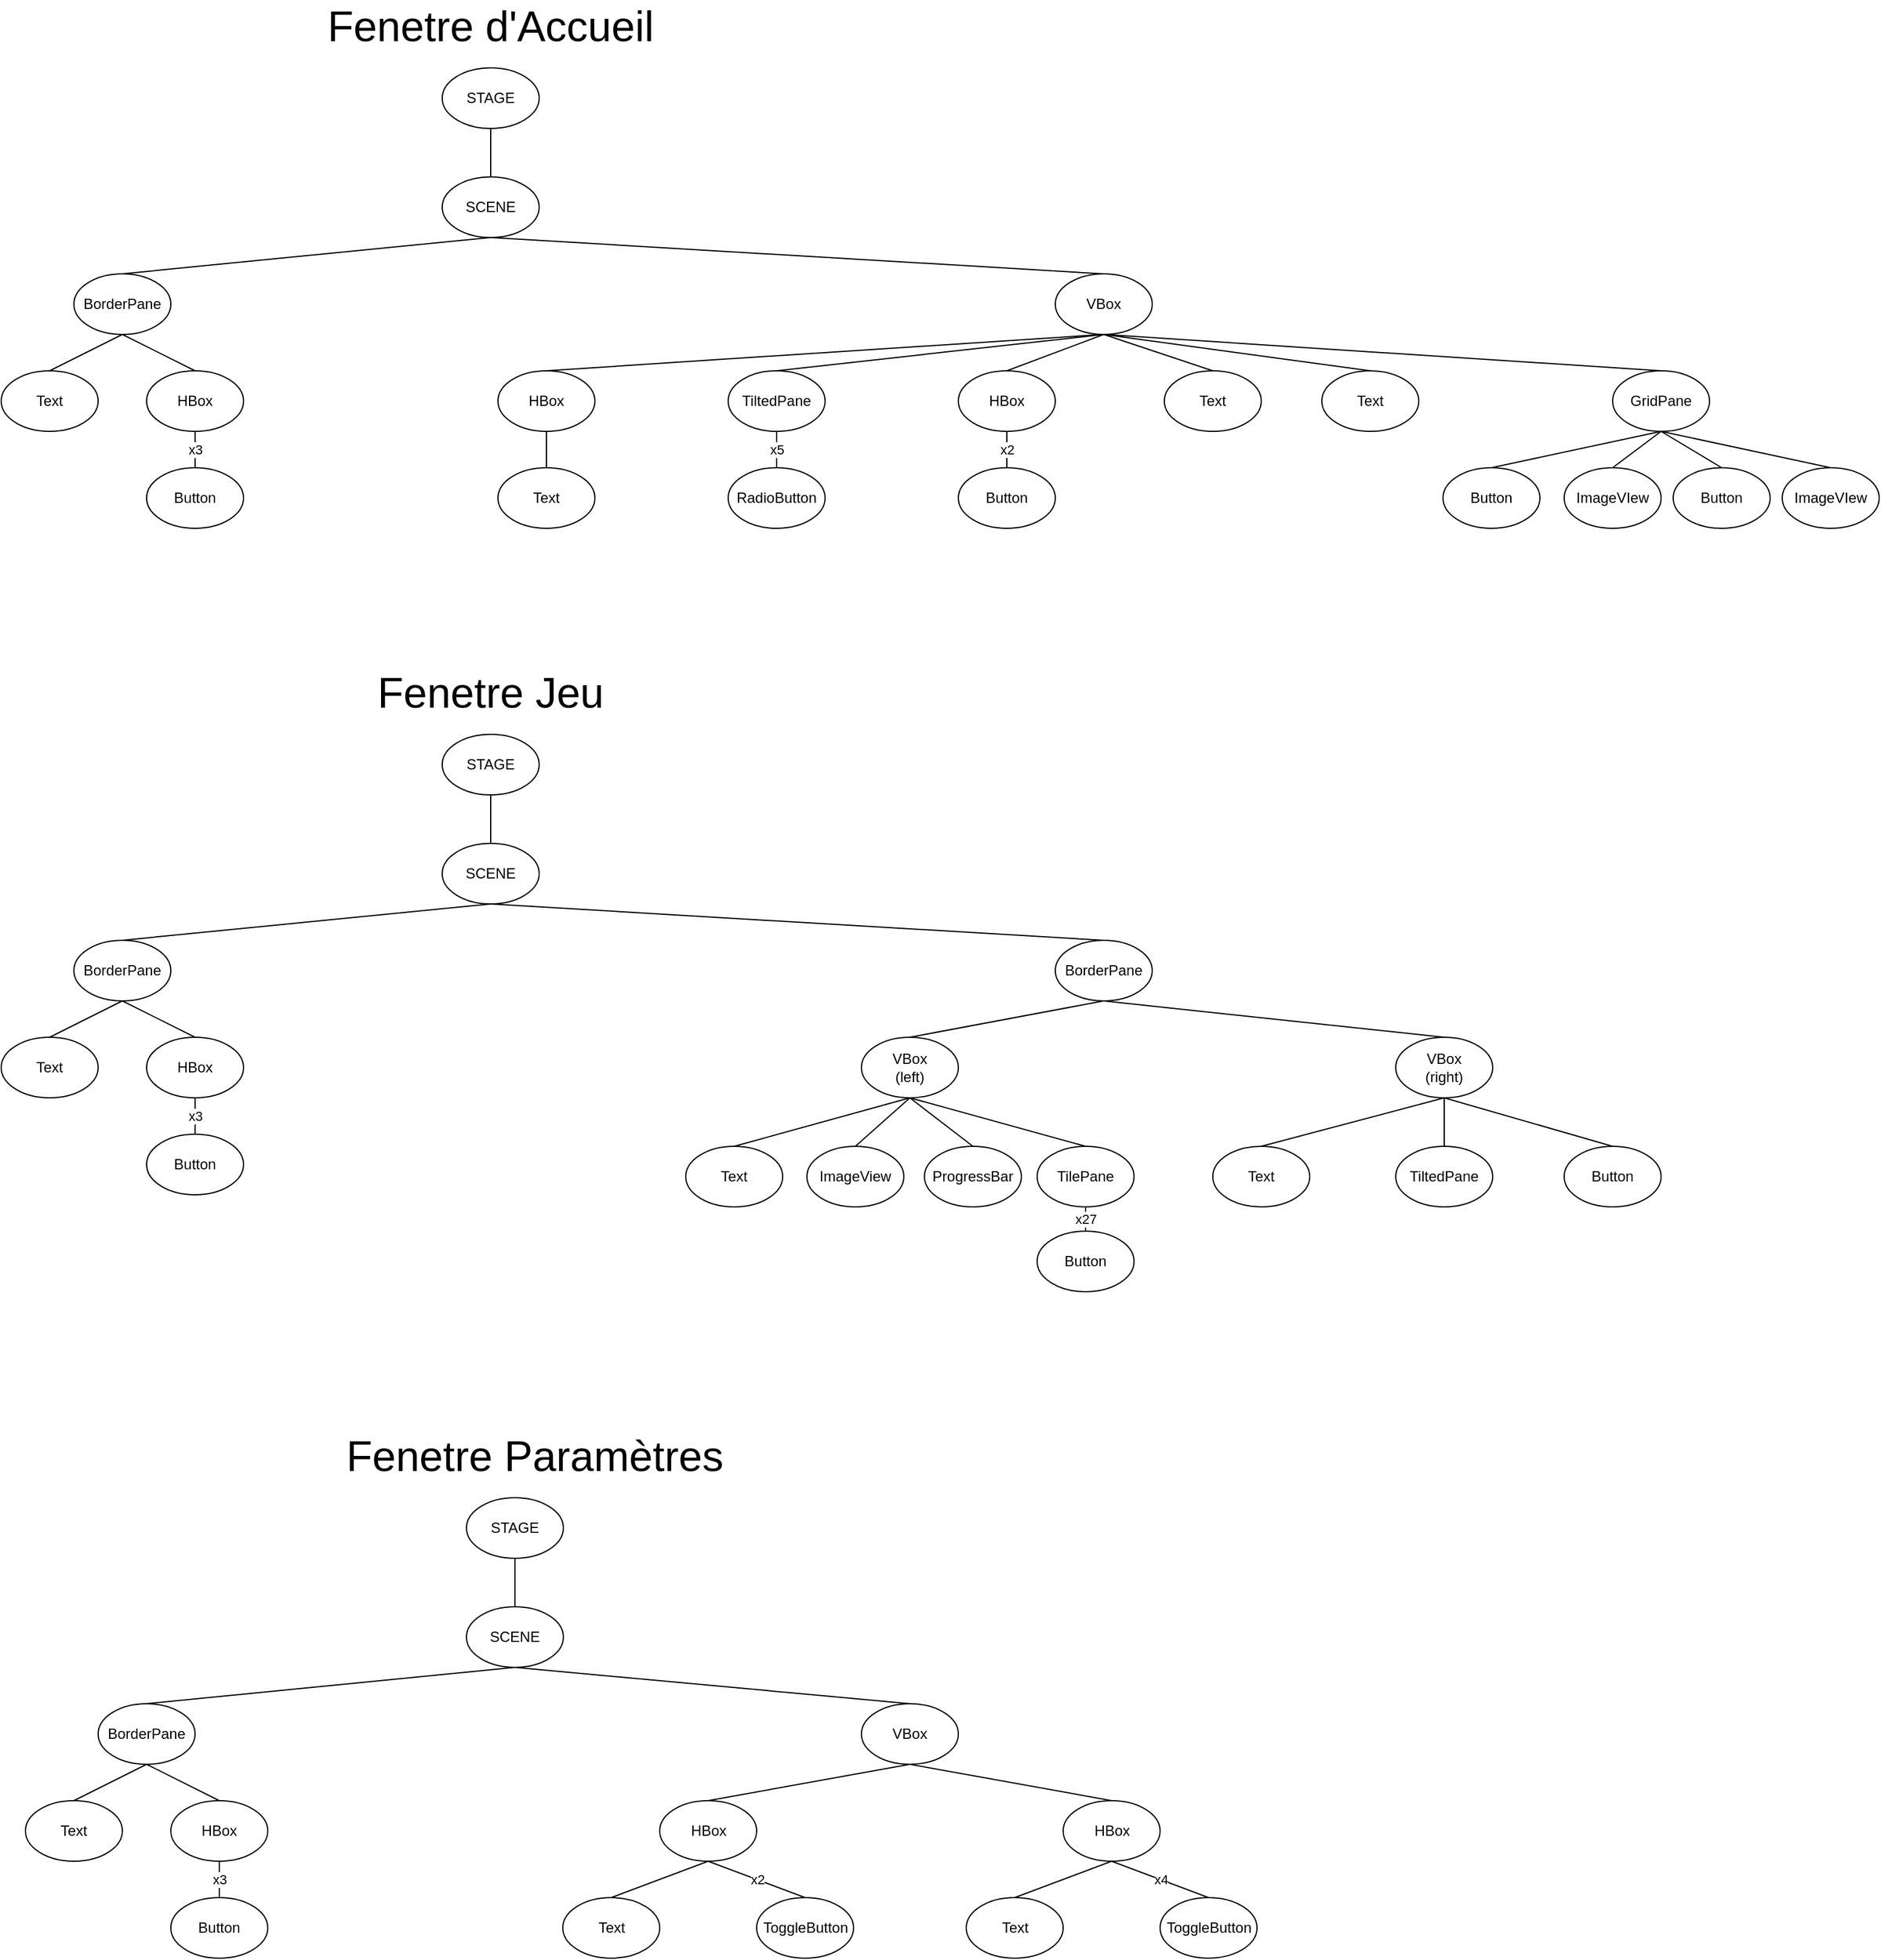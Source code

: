 <mxfile version="21.1.7" type="device">
  <diagram name="Page-1" id="WBBzS4XNLj4ZHscMlze9">
    <mxGraphModel dx="3187" dy="1718" grid="1" gridSize="10" guides="1" tooltips="1" connect="1" arrows="1" fold="1" page="1" pageScale="1" pageWidth="827" pageHeight="1169" math="0" shadow="0">
      <root>
        <mxCell id="0" />
        <mxCell id="1" parent="0" />
        <mxCell id="X5KH4ctUynCUZ6YDJ34f-1" value="STAGE" style="ellipse;whiteSpace=wrap;html=1;" vertex="1" parent="1">
          <mxGeometry x="374" y="100" width="80" height="50" as="geometry" />
        </mxCell>
        <mxCell id="X5KH4ctUynCUZ6YDJ34f-2" value="SCENE" style="ellipse;whiteSpace=wrap;html=1;" vertex="1" parent="1">
          <mxGeometry x="374" y="190" width="80" height="50" as="geometry" />
        </mxCell>
        <mxCell id="X5KH4ctUynCUZ6YDJ34f-3" value="&lt;font style=&quot;font-size: 35px;&quot;&gt;Fenetre d&#39;Accueil&lt;/font&gt;" style="text;html=1;strokeColor=none;fillColor=none;align=center;verticalAlign=middle;whiteSpace=wrap;rounded=0;" vertex="1" parent="1">
          <mxGeometry x="271" y="50" width="286" height="30" as="geometry" />
        </mxCell>
        <mxCell id="X5KH4ctUynCUZ6YDJ34f-4" value="" style="endArrow=none;html=1;rounded=0;entryX=0.5;entryY=1;entryDx=0;entryDy=0;exitX=0.5;exitY=0;exitDx=0;exitDy=0;" edge="1" parent="1" source="X5KH4ctUynCUZ6YDJ34f-2" target="X5KH4ctUynCUZ6YDJ34f-1">
          <mxGeometry width="50" height="50" relative="1" as="geometry">
            <mxPoint x="380" y="250" as="sourcePoint" />
            <mxPoint x="430" y="200" as="targetPoint" />
          </mxGeometry>
        </mxCell>
        <mxCell id="X5KH4ctUynCUZ6YDJ34f-5" value="BorderPane" style="ellipse;whiteSpace=wrap;html=1;" vertex="1" parent="1">
          <mxGeometry x="70" y="270" width="80" height="50" as="geometry" />
        </mxCell>
        <mxCell id="X5KH4ctUynCUZ6YDJ34f-6" value="Text" style="ellipse;whiteSpace=wrap;html=1;" vertex="1" parent="1">
          <mxGeometry x="10" y="350" width="80" height="50" as="geometry" />
        </mxCell>
        <mxCell id="X5KH4ctUynCUZ6YDJ34f-7" value="HBox" style="ellipse;whiteSpace=wrap;html=1;" vertex="1" parent="1">
          <mxGeometry x="130" y="350" width="80" height="50" as="geometry" />
        </mxCell>
        <mxCell id="X5KH4ctUynCUZ6YDJ34f-8" value="Button" style="ellipse;whiteSpace=wrap;html=1;" vertex="1" parent="1">
          <mxGeometry x="130" y="430" width="80" height="50" as="geometry" />
        </mxCell>
        <mxCell id="X5KH4ctUynCUZ6YDJ34f-9" value="" style="endArrow=none;html=1;rounded=0;entryX=0.5;entryY=1;entryDx=0;entryDy=0;exitX=0.5;exitY=0;exitDx=0;exitDy=0;" edge="1" parent="1" source="X5KH4ctUynCUZ6YDJ34f-5" target="X5KH4ctUynCUZ6YDJ34f-2">
          <mxGeometry width="50" height="50" relative="1" as="geometry">
            <mxPoint x="380" y="420" as="sourcePoint" />
            <mxPoint x="430" y="370" as="targetPoint" />
          </mxGeometry>
        </mxCell>
        <mxCell id="X5KH4ctUynCUZ6YDJ34f-10" value="" style="endArrow=none;html=1;rounded=0;entryX=0.5;entryY=1;entryDx=0;entryDy=0;exitX=0.5;exitY=0;exitDx=0;exitDy=0;" edge="1" parent="1" source="X5KH4ctUynCUZ6YDJ34f-6" target="X5KH4ctUynCUZ6YDJ34f-5">
          <mxGeometry width="50" height="50" relative="1" as="geometry">
            <mxPoint x="380" y="420" as="sourcePoint" />
            <mxPoint x="430" y="370" as="targetPoint" />
          </mxGeometry>
        </mxCell>
        <mxCell id="X5KH4ctUynCUZ6YDJ34f-11" value="" style="endArrow=none;html=1;rounded=0;entryX=0.5;entryY=1;entryDx=0;entryDy=0;exitX=0.5;exitY=0;exitDx=0;exitDy=0;" edge="1" parent="1" source="X5KH4ctUynCUZ6YDJ34f-7" target="X5KH4ctUynCUZ6YDJ34f-5">
          <mxGeometry width="50" height="50" relative="1" as="geometry">
            <mxPoint x="380" y="420" as="sourcePoint" />
            <mxPoint x="430" y="370" as="targetPoint" />
          </mxGeometry>
        </mxCell>
        <mxCell id="X5KH4ctUynCUZ6YDJ34f-12" value="x3" style="endArrow=none;html=1;rounded=0;exitX=0.5;exitY=0;exitDx=0;exitDy=0;entryX=0.5;entryY=1;entryDx=0;entryDy=0;" edge="1" parent="1" source="X5KH4ctUynCUZ6YDJ34f-8" target="X5KH4ctUynCUZ6YDJ34f-7">
          <mxGeometry width="50" height="50" relative="1" as="geometry">
            <mxPoint x="380" y="420" as="sourcePoint" />
            <mxPoint x="430" y="370" as="targetPoint" />
          </mxGeometry>
        </mxCell>
        <mxCell id="X5KH4ctUynCUZ6YDJ34f-13" value="VBox" style="ellipse;whiteSpace=wrap;html=1;" vertex="1" parent="1">
          <mxGeometry x="880" y="270" width="80" height="50" as="geometry" />
        </mxCell>
        <mxCell id="X5KH4ctUynCUZ6YDJ34f-14" value="" style="endArrow=none;html=1;rounded=0;entryX=0.5;entryY=1;entryDx=0;entryDy=0;exitX=0.5;exitY=0;exitDx=0;exitDy=0;" edge="1" parent="1" source="X5KH4ctUynCUZ6YDJ34f-13" target="X5KH4ctUynCUZ6YDJ34f-2">
          <mxGeometry width="50" height="50" relative="1" as="geometry">
            <mxPoint x="500" y="410" as="sourcePoint" />
            <mxPoint x="550" y="360" as="targetPoint" />
          </mxGeometry>
        </mxCell>
        <mxCell id="X5KH4ctUynCUZ6YDJ34f-15" value="HBox" style="ellipse;whiteSpace=wrap;html=1;" vertex="1" parent="1">
          <mxGeometry x="420" y="350" width="80" height="50" as="geometry" />
        </mxCell>
        <mxCell id="X5KH4ctUynCUZ6YDJ34f-16" value="" style="endArrow=none;html=1;rounded=0;entryX=0.5;entryY=1;entryDx=0;entryDy=0;exitX=0.5;exitY=0;exitDx=0;exitDy=0;" edge="1" parent="1" source="X5KH4ctUynCUZ6YDJ34f-15" target="X5KH4ctUynCUZ6YDJ34f-13">
          <mxGeometry width="50" height="50" relative="1" as="geometry">
            <mxPoint x="460" y="410" as="sourcePoint" />
            <mxPoint x="510" y="360" as="targetPoint" />
          </mxGeometry>
        </mxCell>
        <mxCell id="X5KH4ctUynCUZ6YDJ34f-18" value="Text" style="ellipse;whiteSpace=wrap;html=1;" vertex="1" parent="1">
          <mxGeometry x="420" y="430" width="80" height="50" as="geometry" />
        </mxCell>
        <mxCell id="X5KH4ctUynCUZ6YDJ34f-19" value="" style="endArrow=none;html=1;rounded=0;exitX=0.5;exitY=0;exitDx=0;exitDy=0;entryX=0.5;entryY=1;entryDx=0;entryDy=0;" edge="1" parent="1" source="X5KH4ctUynCUZ6YDJ34f-18" target="X5KH4ctUynCUZ6YDJ34f-15">
          <mxGeometry width="50" height="50" relative="1" as="geometry">
            <mxPoint x="460" y="410" as="sourcePoint" />
            <mxPoint x="510" y="360" as="targetPoint" />
          </mxGeometry>
        </mxCell>
        <mxCell id="X5KH4ctUynCUZ6YDJ34f-20" value="TiltedPane" style="ellipse;whiteSpace=wrap;html=1;" vertex="1" parent="1">
          <mxGeometry x="610" y="350" width="80" height="50" as="geometry" />
        </mxCell>
        <mxCell id="X5KH4ctUynCUZ6YDJ34f-21" value="RadioButton" style="ellipse;whiteSpace=wrap;html=1;" vertex="1" parent="1">
          <mxGeometry x="610" y="430" width="80" height="50" as="geometry" />
        </mxCell>
        <mxCell id="X5KH4ctUynCUZ6YDJ34f-22" value="x5" style="endArrow=none;html=1;rounded=0;entryX=0.5;entryY=1;entryDx=0;entryDy=0;exitX=0.5;exitY=0;exitDx=0;exitDy=0;" edge="1" parent="1" source="X5KH4ctUynCUZ6YDJ34f-21" target="X5KH4ctUynCUZ6YDJ34f-20">
          <mxGeometry width="50" height="50" relative="1" as="geometry">
            <mxPoint x="660" y="470" as="sourcePoint" />
            <mxPoint x="710" y="420" as="targetPoint" />
          </mxGeometry>
        </mxCell>
        <mxCell id="X5KH4ctUynCUZ6YDJ34f-23" value="" style="endArrow=none;html=1;rounded=0;entryX=0.5;entryY=1;entryDx=0;entryDy=0;exitX=0.5;exitY=0;exitDx=0;exitDy=0;" edge="1" parent="1" source="X5KH4ctUynCUZ6YDJ34f-20" target="X5KH4ctUynCUZ6YDJ34f-13">
          <mxGeometry width="50" height="50" relative="1" as="geometry">
            <mxPoint x="710" y="390" as="sourcePoint" />
            <mxPoint x="760" y="340" as="targetPoint" />
          </mxGeometry>
        </mxCell>
        <mxCell id="X5KH4ctUynCUZ6YDJ34f-25" value="HBox" style="ellipse;whiteSpace=wrap;html=1;" vertex="1" parent="1">
          <mxGeometry x="800" y="350" width="80" height="50" as="geometry" />
        </mxCell>
        <mxCell id="X5KH4ctUynCUZ6YDJ34f-26" value="Button" style="ellipse;whiteSpace=wrap;html=1;" vertex="1" parent="1">
          <mxGeometry x="800" y="430" width="80" height="50" as="geometry" />
        </mxCell>
        <mxCell id="X5KH4ctUynCUZ6YDJ34f-27" value="x2" style="endArrow=none;html=1;rounded=0;entryX=0.5;entryY=1;entryDx=0;entryDy=0;exitX=0.5;exitY=0;exitDx=0;exitDy=0;" edge="1" parent="1" source="X5KH4ctUynCUZ6YDJ34f-26" target="X5KH4ctUynCUZ6YDJ34f-25">
          <mxGeometry width="50" height="50" relative="1" as="geometry">
            <mxPoint x="810" y="470" as="sourcePoint" />
            <mxPoint x="860" y="420" as="targetPoint" />
          </mxGeometry>
        </mxCell>
        <mxCell id="X5KH4ctUynCUZ6YDJ34f-28" value="" style="endArrow=none;html=1;rounded=0;exitX=0.5;exitY=0;exitDx=0;exitDy=0;entryX=0.5;entryY=1;entryDx=0;entryDy=0;" edge="1" parent="1" source="X5KH4ctUynCUZ6YDJ34f-25" target="X5KH4ctUynCUZ6YDJ34f-13">
          <mxGeometry width="50" height="50" relative="1" as="geometry">
            <mxPoint x="810" y="470" as="sourcePoint" />
            <mxPoint x="700" y="320" as="targetPoint" />
          </mxGeometry>
        </mxCell>
        <mxCell id="X5KH4ctUynCUZ6YDJ34f-29" value="Text" style="ellipse;whiteSpace=wrap;html=1;" vertex="1" parent="1">
          <mxGeometry x="970" y="350" width="80" height="50" as="geometry" />
        </mxCell>
        <mxCell id="X5KH4ctUynCUZ6YDJ34f-30" value="Text" style="ellipse;whiteSpace=wrap;html=1;" vertex="1" parent="1">
          <mxGeometry x="1100" y="350" width="80" height="50" as="geometry" />
        </mxCell>
        <mxCell id="X5KH4ctUynCUZ6YDJ34f-31" value="GridPane" style="ellipse;whiteSpace=wrap;html=1;" vertex="1" parent="1">
          <mxGeometry x="1340" y="350" width="80" height="50" as="geometry" />
        </mxCell>
        <mxCell id="X5KH4ctUynCUZ6YDJ34f-32" value="Button" style="ellipse;whiteSpace=wrap;html=1;" vertex="1" parent="1">
          <mxGeometry x="1200" y="430" width="80" height="50" as="geometry" />
        </mxCell>
        <mxCell id="X5KH4ctUynCUZ6YDJ34f-33" value="Button" style="ellipse;whiteSpace=wrap;html=1;" vertex="1" parent="1">
          <mxGeometry x="1390" y="430" width="80" height="50" as="geometry" />
        </mxCell>
        <mxCell id="X5KH4ctUynCUZ6YDJ34f-34" value="ImageVIew" style="ellipse;whiteSpace=wrap;html=1;" vertex="1" parent="1">
          <mxGeometry x="1300" y="430" width="80" height="50" as="geometry" />
        </mxCell>
        <mxCell id="X5KH4ctUynCUZ6YDJ34f-35" value="ImageVIew" style="ellipse;whiteSpace=wrap;html=1;" vertex="1" parent="1">
          <mxGeometry x="1480" y="430" width="80" height="50" as="geometry" />
        </mxCell>
        <mxCell id="X5KH4ctUynCUZ6YDJ34f-36" value="" style="endArrow=none;html=1;rounded=0;entryX=0.5;entryY=1;entryDx=0;entryDy=0;exitX=0.5;exitY=0;exitDx=0;exitDy=0;" edge="1" parent="1" source="X5KH4ctUynCUZ6YDJ34f-29" target="X5KH4ctUynCUZ6YDJ34f-13">
          <mxGeometry width="50" height="50" relative="1" as="geometry">
            <mxPoint x="1120" y="540" as="sourcePoint" />
            <mxPoint x="940" y="280" as="targetPoint" />
          </mxGeometry>
        </mxCell>
        <mxCell id="X5KH4ctUynCUZ6YDJ34f-37" value="" style="endArrow=none;html=1;rounded=0;entryX=0.5;entryY=1;entryDx=0;entryDy=0;exitX=0.5;exitY=0;exitDx=0;exitDy=0;" edge="1" parent="1" source="X5KH4ctUynCUZ6YDJ34f-30" target="X5KH4ctUynCUZ6YDJ34f-13">
          <mxGeometry width="50" height="50" relative="1" as="geometry">
            <mxPoint x="1110" y="310" as="sourcePoint" />
            <mxPoint x="1030" y="230" as="targetPoint" />
          </mxGeometry>
        </mxCell>
        <mxCell id="X5KH4ctUynCUZ6YDJ34f-38" value="" style="endArrow=none;html=1;rounded=0;exitX=0.5;exitY=0;exitDx=0;exitDy=0;" edge="1" parent="1" source="X5KH4ctUynCUZ6YDJ34f-31">
          <mxGeometry width="50" height="50" relative="1" as="geometry">
            <mxPoint x="1150" y="360" as="sourcePoint" />
            <mxPoint x="920" y="320" as="targetPoint" />
          </mxGeometry>
        </mxCell>
        <mxCell id="X5KH4ctUynCUZ6YDJ34f-40" value="" style="endArrow=none;html=1;rounded=0;entryX=0.5;entryY=1;entryDx=0;entryDy=0;exitX=0.5;exitY=0;exitDx=0;exitDy=0;" edge="1" parent="1" source="X5KH4ctUynCUZ6YDJ34f-32" target="X5KH4ctUynCUZ6YDJ34f-31">
          <mxGeometry width="50" height="50" relative="1" as="geometry">
            <mxPoint x="1300" y="450" as="sourcePoint" />
            <mxPoint x="1350" y="400" as="targetPoint" />
          </mxGeometry>
        </mxCell>
        <mxCell id="X5KH4ctUynCUZ6YDJ34f-41" value="" style="endArrow=none;html=1;rounded=0;entryX=0.5;entryY=1;entryDx=0;entryDy=0;exitX=0.5;exitY=0;exitDx=0;exitDy=0;" edge="1" parent="1" source="X5KH4ctUynCUZ6YDJ34f-34" target="X5KH4ctUynCUZ6YDJ34f-31">
          <mxGeometry width="50" height="50" relative="1" as="geometry">
            <mxPoint x="1300" y="450" as="sourcePoint" />
            <mxPoint x="1350" y="400" as="targetPoint" />
          </mxGeometry>
        </mxCell>
        <mxCell id="X5KH4ctUynCUZ6YDJ34f-43" value="" style="endArrow=none;html=1;rounded=0;exitX=0.5;exitY=0;exitDx=0;exitDy=0;" edge="1" parent="1" source="X5KH4ctUynCUZ6YDJ34f-33">
          <mxGeometry width="50" height="50" relative="1" as="geometry">
            <mxPoint x="1440" y="420" as="sourcePoint" />
            <mxPoint x="1380" y="400" as="targetPoint" />
          </mxGeometry>
        </mxCell>
        <mxCell id="X5KH4ctUynCUZ6YDJ34f-44" value="" style="endArrow=none;html=1;rounded=0;entryX=0.5;entryY=0;entryDx=0;entryDy=0;" edge="1" parent="1" target="X5KH4ctUynCUZ6YDJ34f-35">
          <mxGeometry width="50" height="50" relative="1" as="geometry">
            <mxPoint x="1380" y="400" as="sourcePoint" />
            <mxPoint x="1350" y="400" as="targetPoint" />
          </mxGeometry>
        </mxCell>
        <mxCell id="X5KH4ctUynCUZ6YDJ34f-45" value="&lt;font style=&quot;font-size: 35px;&quot;&gt;Fenetre Jeu&lt;/font&gt;" style="text;html=1;strokeColor=none;fillColor=none;align=center;verticalAlign=middle;whiteSpace=wrap;rounded=0;" vertex="1" parent="1">
          <mxGeometry x="271" y="600" width="286" height="30" as="geometry" />
        </mxCell>
        <mxCell id="X5KH4ctUynCUZ6YDJ34f-46" value="STAGE" style="ellipse;whiteSpace=wrap;html=1;" vertex="1" parent="1">
          <mxGeometry x="374" y="650" width="80" height="50" as="geometry" />
        </mxCell>
        <mxCell id="X5KH4ctUynCUZ6YDJ34f-47" value="SCENE" style="ellipse;whiteSpace=wrap;html=1;" vertex="1" parent="1">
          <mxGeometry x="374" y="740" width="80" height="50" as="geometry" />
        </mxCell>
        <mxCell id="X5KH4ctUynCUZ6YDJ34f-48" value="" style="endArrow=none;html=1;rounded=0;exitX=0.5;exitY=0;exitDx=0;exitDy=0;entryX=0.5;entryY=1;entryDx=0;entryDy=0;" edge="1" parent="1" source="X5KH4ctUynCUZ6YDJ34f-47" target="X5KH4ctUynCUZ6YDJ34f-46">
          <mxGeometry width="50" height="50" relative="1" as="geometry">
            <mxPoint x="460" y="710" as="sourcePoint" />
            <mxPoint x="510" y="660" as="targetPoint" />
          </mxGeometry>
        </mxCell>
        <mxCell id="X5KH4ctUynCUZ6YDJ34f-49" value="BorderPane" style="ellipse;whiteSpace=wrap;html=1;" vertex="1" parent="1">
          <mxGeometry x="70" y="820" width="80" height="50" as="geometry" />
        </mxCell>
        <mxCell id="X5KH4ctUynCUZ6YDJ34f-50" value="Text" style="ellipse;whiteSpace=wrap;html=1;" vertex="1" parent="1">
          <mxGeometry x="10" y="900" width="80" height="50" as="geometry" />
        </mxCell>
        <mxCell id="X5KH4ctUynCUZ6YDJ34f-51" value="HBox" style="ellipse;whiteSpace=wrap;html=1;" vertex="1" parent="1">
          <mxGeometry x="130" y="900" width="80" height="50" as="geometry" />
        </mxCell>
        <mxCell id="X5KH4ctUynCUZ6YDJ34f-52" value="Button" style="ellipse;whiteSpace=wrap;html=1;" vertex="1" parent="1">
          <mxGeometry x="130" y="980" width="80" height="50" as="geometry" />
        </mxCell>
        <mxCell id="X5KH4ctUynCUZ6YDJ34f-53" value="" style="endArrow=none;html=1;rounded=0;entryX=0.5;entryY=1;entryDx=0;entryDy=0;exitX=0.5;exitY=0;exitDx=0;exitDy=0;" edge="1" parent="1" source="X5KH4ctUynCUZ6YDJ34f-49">
          <mxGeometry width="50" height="50" relative="1" as="geometry">
            <mxPoint x="380" y="970" as="sourcePoint" />
            <mxPoint x="414" y="790" as="targetPoint" />
          </mxGeometry>
        </mxCell>
        <mxCell id="X5KH4ctUynCUZ6YDJ34f-54" value="" style="endArrow=none;html=1;rounded=0;entryX=0.5;entryY=1;entryDx=0;entryDy=0;exitX=0.5;exitY=0;exitDx=0;exitDy=0;" edge="1" parent="1" source="X5KH4ctUynCUZ6YDJ34f-50" target="X5KH4ctUynCUZ6YDJ34f-49">
          <mxGeometry width="50" height="50" relative="1" as="geometry">
            <mxPoint x="380" y="970" as="sourcePoint" />
            <mxPoint x="430" y="920" as="targetPoint" />
          </mxGeometry>
        </mxCell>
        <mxCell id="X5KH4ctUynCUZ6YDJ34f-55" value="" style="endArrow=none;html=1;rounded=0;entryX=0.5;entryY=1;entryDx=0;entryDy=0;exitX=0.5;exitY=0;exitDx=0;exitDy=0;" edge="1" parent="1" source="X5KH4ctUynCUZ6YDJ34f-51" target="X5KH4ctUynCUZ6YDJ34f-49">
          <mxGeometry width="50" height="50" relative="1" as="geometry">
            <mxPoint x="380" y="970" as="sourcePoint" />
            <mxPoint x="430" y="920" as="targetPoint" />
          </mxGeometry>
        </mxCell>
        <mxCell id="X5KH4ctUynCUZ6YDJ34f-56" value="x3" style="endArrow=none;html=1;rounded=0;exitX=0.5;exitY=0;exitDx=0;exitDy=0;entryX=0.5;entryY=1;entryDx=0;entryDy=0;" edge="1" parent="1" source="X5KH4ctUynCUZ6YDJ34f-52" target="X5KH4ctUynCUZ6YDJ34f-51">
          <mxGeometry width="50" height="50" relative="1" as="geometry">
            <mxPoint x="380" y="970" as="sourcePoint" />
            <mxPoint x="430" y="920" as="targetPoint" />
          </mxGeometry>
        </mxCell>
        <mxCell id="X5KH4ctUynCUZ6YDJ34f-57" value="BorderPane" style="ellipse;whiteSpace=wrap;html=1;" vertex="1" parent="1">
          <mxGeometry x="880" y="820" width="80" height="50" as="geometry" />
        </mxCell>
        <mxCell id="X5KH4ctUynCUZ6YDJ34f-58" value="" style="endArrow=none;html=1;rounded=0;entryX=0.5;entryY=1;entryDx=0;entryDy=0;exitX=0.5;exitY=0;exitDx=0;exitDy=0;" edge="1" parent="1" source="X5KH4ctUynCUZ6YDJ34f-57">
          <mxGeometry width="50" height="50" relative="1" as="geometry">
            <mxPoint x="500" y="960" as="sourcePoint" />
            <mxPoint x="414" y="790" as="targetPoint" />
          </mxGeometry>
        </mxCell>
        <mxCell id="X5KH4ctUynCUZ6YDJ34f-59" value="&lt;div&gt;VBox&lt;/div&gt;&lt;div&gt;(left)&lt;br&gt;&lt;/div&gt;" style="ellipse;whiteSpace=wrap;html=1;" vertex="1" parent="1">
          <mxGeometry x="720" y="900" width="80" height="50" as="geometry" />
        </mxCell>
        <mxCell id="X5KH4ctUynCUZ6YDJ34f-60" value="" style="endArrow=none;html=1;rounded=0;entryX=0.5;entryY=1;entryDx=0;entryDy=0;exitX=0.5;exitY=0;exitDx=0;exitDy=0;" edge="1" parent="1" source="X5KH4ctUynCUZ6YDJ34f-59" target="X5KH4ctUynCUZ6YDJ34f-57">
          <mxGeometry width="50" height="50" relative="1" as="geometry">
            <mxPoint x="760" y="900" as="sourcePoint" />
            <mxPoint x="690" y="870" as="targetPoint" />
          </mxGeometry>
        </mxCell>
        <mxCell id="X5KH4ctUynCUZ6YDJ34f-61" value="Text" style="ellipse;whiteSpace=wrap;html=1;" vertex="1" parent="1">
          <mxGeometry x="575" y="990" width="80" height="50" as="geometry" />
        </mxCell>
        <mxCell id="X5KH4ctUynCUZ6YDJ34f-62" value="ImageView" style="ellipse;whiteSpace=wrap;html=1;" vertex="1" parent="1">
          <mxGeometry x="675" y="990" width="80" height="50" as="geometry" />
        </mxCell>
        <mxCell id="X5KH4ctUynCUZ6YDJ34f-63" value="ProgressBar" style="ellipse;whiteSpace=wrap;html=1;" vertex="1" parent="1">
          <mxGeometry x="772" y="990" width="80" height="50" as="geometry" />
        </mxCell>
        <mxCell id="X5KH4ctUynCUZ6YDJ34f-64" value="TilePane" style="ellipse;whiteSpace=wrap;html=1;" vertex="1" parent="1">
          <mxGeometry x="865" y="990" width="80" height="50" as="geometry" />
        </mxCell>
        <mxCell id="X5KH4ctUynCUZ6YDJ34f-65" value="Button" style="ellipse;whiteSpace=wrap;html=1;" vertex="1" parent="1">
          <mxGeometry x="865" y="1060" width="80" height="50" as="geometry" />
        </mxCell>
        <mxCell id="X5KH4ctUynCUZ6YDJ34f-66" value="x27" style="endArrow=none;html=1;rounded=0;exitX=0.5;exitY=0;exitDx=0;exitDy=0;entryX=0.5;entryY=1;entryDx=0;entryDy=0;" edge="1" parent="1" source="X5KH4ctUynCUZ6YDJ34f-65" target="X5KH4ctUynCUZ6YDJ34f-64">
          <mxGeometry width="50" height="50" relative="1" as="geometry">
            <mxPoint x="880" y="960" as="sourcePoint" />
            <mxPoint x="930" y="910" as="targetPoint" />
          </mxGeometry>
        </mxCell>
        <mxCell id="X5KH4ctUynCUZ6YDJ34f-67" value="" style="endArrow=none;html=1;rounded=0;exitX=0.5;exitY=0;exitDx=0;exitDy=0;entryX=0.5;entryY=1;entryDx=0;entryDy=0;" edge="1" parent="1" source="X5KH4ctUynCUZ6YDJ34f-61" target="X5KH4ctUynCUZ6YDJ34f-59">
          <mxGeometry width="50" height="50" relative="1" as="geometry">
            <mxPoint x="880" y="960" as="sourcePoint" />
            <mxPoint x="930" y="910" as="targetPoint" />
          </mxGeometry>
        </mxCell>
        <mxCell id="X5KH4ctUynCUZ6YDJ34f-68" value="" style="endArrow=none;html=1;rounded=0;exitX=0.5;exitY=0;exitDx=0;exitDy=0;entryX=0.5;entryY=1;entryDx=0;entryDy=0;" edge="1" parent="1" source="X5KH4ctUynCUZ6YDJ34f-62" target="X5KH4ctUynCUZ6YDJ34f-59">
          <mxGeometry width="50" height="50" relative="1" as="geometry">
            <mxPoint x="880" y="960" as="sourcePoint" />
            <mxPoint x="930" y="910" as="targetPoint" />
          </mxGeometry>
        </mxCell>
        <mxCell id="X5KH4ctUynCUZ6YDJ34f-69" value="" style="endArrow=none;html=1;rounded=0;exitX=0.5;exitY=0;exitDx=0;exitDy=0;entryX=0.5;entryY=1;entryDx=0;entryDy=0;" edge="1" parent="1" source="X5KH4ctUynCUZ6YDJ34f-63" target="X5KH4ctUynCUZ6YDJ34f-59">
          <mxGeometry width="50" height="50" relative="1" as="geometry">
            <mxPoint x="880" y="960" as="sourcePoint" />
            <mxPoint x="930" y="910" as="targetPoint" />
          </mxGeometry>
        </mxCell>
        <mxCell id="X5KH4ctUynCUZ6YDJ34f-70" value="" style="endArrow=none;html=1;rounded=0;exitX=0.5;exitY=0;exitDx=0;exitDy=0;entryX=0.5;entryY=1;entryDx=0;entryDy=0;" edge="1" parent="1" source="X5KH4ctUynCUZ6YDJ34f-64" target="X5KH4ctUynCUZ6YDJ34f-59">
          <mxGeometry width="50" height="50" relative="1" as="geometry">
            <mxPoint x="880" y="960" as="sourcePoint" />
            <mxPoint x="930" y="910" as="targetPoint" />
          </mxGeometry>
        </mxCell>
        <mxCell id="X5KH4ctUynCUZ6YDJ34f-71" value="&lt;div&gt;VBox&lt;/div&gt;&lt;div&gt;(right)&lt;br&gt;&lt;/div&gt;" style="ellipse;whiteSpace=wrap;html=1;" vertex="1" parent="1">
          <mxGeometry x="1161" y="900" width="80" height="50" as="geometry" />
        </mxCell>
        <mxCell id="X5KH4ctUynCUZ6YDJ34f-72" value="" style="endArrow=none;html=1;rounded=0;entryX=0.5;entryY=1;entryDx=0;entryDy=0;exitX=0.5;exitY=0;exitDx=0;exitDy=0;" edge="1" parent="1" source="X5KH4ctUynCUZ6YDJ34f-71" target="X5KH4ctUynCUZ6YDJ34f-57">
          <mxGeometry width="50" height="50" relative="1" as="geometry">
            <mxPoint x="1050" y="950" as="sourcePoint" />
            <mxPoint x="1100" y="900" as="targetPoint" />
          </mxGeometry>
        </mxCell>
        <mxCell id="X5KH4ctUynCUZ6YDJ34f-73" value="Text" style="ellipse;whiteSpace=wrap;html=1;" vertex="1" parent="1">
          <mxGeometry x="1010" y="990" width="80" height="50" as="geometry" />
        </mxCell>
        <mxCell id="X5KH4ctUynCUZ6YDJ34f-74" value="" style="endArrow=none;html=1;rounded=0;exitX=0.5;exitY=0;exitDx=0;exitDy=0;entryX=0.5;entryY=1;entryDx=0;entryDy=0;" edge="1" parent="1" source="X5KH4ctUynCUZ6YDJ34f-73" target="X5KH4ctUynCUZ6YDJ34f-71">
          <mxGeometry width="50" height="50" relative="1" as="geometry">
            <mxPoint x="1315" y="960" as="sourcePoint" />
            <mxPoint x="1195" y="950" as="targetPoint" />
          </mxGeometry>
        </mxCell>
        <mxCell id="X5KH4ctUynCUZ6YDJ34f-75" value="TiltedPane" style="ellipse;whiteSpace=wrap;html=1;" vertex="1" parent="1">
          <mxGeometry x="1161" y="990" width="80" height="50" as="geometry" />
        </mxCell>
        <mxCell id="X5KH4ctUynCUZ6YDJ34f-76" value="Button" style="ellipse;whiteSpace=wrap;html=1;" vertex="1" parent="1">
          <mxGeometry x="1300" y="990" width="80" height="50" as="geometry" />
        </mxCell>
        <mxCell id="X5KH4ctUynCUZ6YDJ34f-77" value="" style="endArrow=none;html=1;rounded=0;exitX=0.5;exitY=0;exitDx=0;exitDy=0;entryX=0.5;entryY=1;entryDx=0;entryDy=0;" edge="1" parent="1" source="X5KH4ctUynCUZ6YDJ34f-75" target="X5KH4ctUynCUZ6YDJ34f-71">
          <mxGeometry width="50" height="50" relative="1" as="geometry">
            <mxPoint x="1170" y="950" as="sourcePoint" />
            <mxPoint x="1220" y="900" as="targetPoint" />
          </mxGeometry>
        </mxCell>
        <mxCell id="X5KH4ctUynCUZ6YDJ34f-78" value="" style="endArrow=none;html=1;rounded=0;entryX=0.5;entryY=0;entryDx=0;entryDy=0;exitX=0.5;exitY=1;exitDx=0;exitDy=0;" edge="1" parent="1" source="X5KH4ctUynCUZ6YDJ34f-71" target="X5KH4ctUynCUZ6YDJ34f-76">
          <mxGeometry width="50" height="50" relative="1" as="geometry">
            <mxPoint x="1170" y="950" as="sourcePoint" />
            <mxPoint x="1220" y="900" as="targetPoint" />
          </mxGeometry>
        </mxCell>
        <mxCell id="X5KH4ctUynCUZ6YDJ34f-79" value="&lt;font style=&quot;font-size: 35px;&quot;&gt;Fenetre Paramètres&lt;br&gt;&lt;/font&gt;" style="text;html=1;strokeColor=none;fillColor=none;align=center;verticalAlign=middle;whiteSpace=wrap;rounded=0;" vertex="1" parent="1">
          <mxGeometry x="271" y="1230" width="359" height="30" as="geometry" />
        </mxCell>
        <mxCell id="X5KH4ctUynCUZ6YDJ34f-80" value="STAGE" style="ellipse;whiteSpace=wrap;html=1;" vertex="1" parent="1">
          <mxGeometry x="394" y="1280" width="80" height="50" as="geometry" />
        </mxCell>
        <mxCell id="X5KH4ctUynCUZ6YDJ34f-81" value="SCENE" style="ellipse;whiteSpace=wrap;html=1;" vertex="1" parent="1">
          <mxGeometry x="394" y="1370" width="80" height="50" as="geometry" />
        </mxCell>
        <mxCell id="X5KH4ctUynCUZ6YDJ34f-82" value="" style="endArrow=none;html=1;rounded=0;exitX=0.5;exitY=0;exitDx=0;exitDy=0;entryX=0.5;entryY=1;entryDx=0;entryDy=0;" edge="1" parent="1" source="X5KH4ctUynCUZ6YDJ34f-81" target="X5KH4ctUynCUZ6YDJ34f-80">
          <mxGeometry width="50" height="50" relative="1" as="geometry">
            <mxPoint x="480" y="1340" as="sourcePoint" />
            <mxPoint x="530" y="1290" as="targetPoint" />
          </mxGeometry>
        </mxCell>
        <mxCell id="X5KH4ctUynCUZ6YDJ34f-83" value="BorderPane" style="ellipse;whiteSpace=wrap;html=1;" vertex="1" parent="1">
          <mxGeometry x="90" y="1450" width="80" height="50" as="geometry" />
        </mxCell>
        <mxCell id="X5KH4ctUynCUZ6YDJ34f-84" value="Text" style="ellipse;whiteSpace=wrap;html=1;" vertex="1" parent="1">
          <mxGeometry x="30" y="1530" width="80" height="50" as="geometry" />
        </mxCell>
        <mxCell id="X5KH4ctUynCUZ6YDJ34f-85" value="HBox" style="ellipse;whiteSpace=wrap;html=1;" vertex="1" parent="1">
          <mxGeometry x="150" y="1530" width="80" height="50" as="geometry" />
        </mxCell>
        <mxCell id="X5KH4ctUynCUZ6YDJ34f-86" value="Button" style="ellipse;whiteSpace=wrap;html=1;" vertex="1" parent="1">
          <mxGeometry x="150" y="1610" width="80" height="50" as="geometry" />
        </mxCell>
        <mxCell id="X5KH4ctUynCUZ6YDJ34f-87" value="" style="endArrow=none;html=1;rounded=0;entryX=0.5;entryY=1;entryDx=0;entryDy=0;exitX=0.5;exitY=0;exitDx=0;exitDy=0;" edge="1" parent="1" source="X5KH4ctUynCUZ6YDJ34f-83">
          <mxGeometry width="50" height="50" relative="1" as="geometry">
            <mxPoint x="400" y="1600" as="sourcePoint" />
            <mxPoint x="434" y="1420" as="targetPoint" />
          </mxGeometry>
        </mxCell>
        <mxCell id="X5KH4ctUynCUZ6YDJ34f-88" value="" style="endArrow=none;html=1;rounded=0;entryX=0.5;entryY=1;entryDx=0;entryDy=0;exitX=0.5;exitY=0;exitDx=0;exitDy=0;" edge="1" parent="1" source="X5KH4ctUynCUZ6YDJ34f-84" target="X5KH4ctUynCUZ6YDJ34f-83">
          <mxGeometry width="50" height="50" relative="1" as="geometry">
            <mxPoint x="400" y="1600" as="sourcePoint" />
            <mxPoint x="450" y="1550" as="targetPoint" />
          </mxGeometry>
        </mxCell>
        <mxCell id="X5KH4ctUynCUZ6YDJ34f-89" value="" style="endArrow=none;html=1;rounded=0;entryX=0.5;entryY=1;entryDx=0;entryDy=0;exitX=0.5;exitY=0;exitDx=0;exitDy=0;" edge="1" parent="1" source="X5KH4ctUynCUZ6YDJ34f-85" target="X5KH4ctUynCUZ6YDJ34f-83">
          <mxGeometry width="50" height="50" relative="1" as="geometry">
            <mxPoint x="400" y="1600" as="sourcePoint" />
            <mxPoint x="450" y="1550" as="targetPoint" />
          </mxGeometry>
        </mxCell>
        <mxCell id="X5KH4ctUynCUZ6YDJ34f-90" value="x3" style="endArrow=none;html=1;rounded=0;exitX=0.5;exitY=0;exitDx=0;exitDy=0;entryX=0.5;entryY=1;entryDx=0;entryDy=0;" edge="1" parent="1" source="X5KH4ctUynCUZ6YDJ34f-86" target="X5KH4ctUynCUZ6YDJ34f-85">
          <mxGeometry width="50" height="50" relative="1" as="geometry">
            <mxPoint x="400" y="1600" as="sourcePoint" />
            <mxPoint x="450" y="1550" as="targetPoint" />
          </mxGeometry>
        </mxCell>
        <mxCell id="X5KH4ctUynCUZ6YDJ34f-91" value="HBox" style="ellipse;whiteSpace=wrap;html=1;" vertex="1" parent="1">
          <mxGeometry x="553.5" y="1530" width="80" height="50" as="geometry" />
        </mxCell>
        <mxCell id="X5KH4ctUynCUZ6YDJ34f-92" value="Text" style="ellipse;whiteSpace=wrap;html=1;" vertex="1" parent="1">
          <mxGeometry x="473.5" y="1610" width="80" height="50" as="geometry" />
        </mxCell>
        <mxCell id="X5KH4ctUynCUZ6YDJ34f-93" value="ToggleButton" style="ellipse;whiteSpace=wrap;html=1;" vertex="1" parent="1">
          <mxGeometry x="633.5" y="1610" width="80" height="50" as="geometry" />
        </mxCell>
        <mxCell id="X5KH4ctUynCUZ6YDJ34f-94" value="" style="endArrow=none;html=1;rounded=0;entryX=0.5;entryY=1;entryDx=0;entryDy=0;exitX=0.5;exitY=0;exitDx=0;exitDy=0;" edge="1" parent="1" source="X5KH4ctUynCUZ6YDJ34f-92" target="X5KH4ctUynCUZ6YDJ34f-91">
          <mxGeometry width="50" height="50" relative="1" as="geometry">
            <mxPoint x="511.5" y="1610" as="sourcePoint" />
            <mxPoint x="571.5" y="1580" as="targetPoint" />
          </mxGeometry>
        </mxCell>
        <mxCell id="X5KH4ctUynCUZ6YDJ34f-95" value="x2" style="endArrow=none;html=1;rounded=0;entryX=0.5;entryY=1;entryDx=0;entryDy=0;exitX=0.5;exitY=0;exitDx=0;exitDy=0;" edge="1" parent="1" source="X5KH4ctUynCUZ6YDJ34f-93" target="X5KH4ctUynCUZ6YDJ34f-91">
          <mxGeometry width="50" height="50" relative="1" as="geometry">
            <mxPoint x="523.5" y="1620" as="sourcePoint" />
            <mxPoint x="603.5" y="1590" as="targetPoint" />
          </mxGeometry>
        </mxCell>
        <mxCell id="X5KH4ctUynCUZ6YDJ34f-97" value="HBox" style="ellipse;whiteSpace=wrap;html=1;" vertex="1" parent="1">
          <mxGeometry x="886.5" y="1530" width="80" height="50" as="geometry" />
        </mxCell>
        <mxCell id="X5KH4ctUynCUZ6YDJ34f-98" value="Text" style="ellipse;whiteSpace=wrap;html=1;" vertex="1" parent="1">
          <mxGeometry x="806.5" y="1610" width="80" height="50" as="geometry" />
        </mxCell>
        <mxCell id="X5KH4ctUynCUZ6YDJ34f-99" value="" style="endArrow=none;html=1;rounded=0;entryX=0.5;entryY=1;entryDx=0;entryDy=0;exitX=0.5;exitY=0;exitDx=0;exitDy=0;" edge="1" parent="1" source="X5KH4ctUynCUZ6YDJ34f-98">
          <mxGeometry width="50" height="50" relative="1" as="geometry">
            <mxPoint x="844.5" y="1610" as="sourcePoint" />
            <mxPoint x="926.5" y="1580" as="targetPoint" />
          </mxGeometry>
        </mxCell>
        <mxCell id="X5KH4ctUynCUZ6YDJ34f-100" value="ToggleButton" style="ellipse;whiteSpace=wrap;html=1;" vertex="1" parent="1">
          <mxGeometry x="966.5" y="1610" width="80" height="50" as="geometry" />
        </mxCell>
        <mxCell id="X5KH4ctUynCUZ6YDJ34f-101" value="x4" style="endArrow=none;html=1;rounded=0;entryX=0.5;entryY=1;entryDx=0;entryDy=0;exitX=0.5;exitY=0;exitDx=0;exitDy=0;" edge="1" parent="1">
          <mxGeometry width="50" height="50" relative="1" as="geometry">
            <mxPoint x="1006.5" y="1610" as="sourcePoint" />
            <mxPoint x="926.5" y="1580" as="targetPoint" />
          </mxGeometry>
        </mxCell>
        <mxCell id="X5KH4ctUynCUZ6YDJ34f-104" value="VBox" style="ellipse;whiteSpace=wrap;html=1;" vertex="1" parent="1">
          <mxGeometry x="720" y="1450" width="80" height="50" as="geometry" />
        </mxCell>
        <mxCell id="X5KH4ctUynCUZ6YDJ34f-105" value="" style="endArrow=none;html=1;rounded=0;exitX=0.5;exitY=0;exitDx=0;exitDy=0;entryX=0.5;entryY=1;entryDx=0;entryDy=0;" edge="1" parent="1" source="X5KH4ctUynCUZ6YDJ34f-104" target="X5KH4ctUynCUZ6YDJ34f-81">
          <mxGeometry width="50" height="50" relative="1" as="geometry">
            <mxPoint x="850" y="1490" as="sourcePoint" />
            <mxPoint x="470" y="1440" as="targetPoint" />
          </mxGeometry>
        </mxCell>
        <mxCell id="X5KH4ctUynCUZ6YDJ34f-106" value="" style="endArrow=none;html=1;rounded=0;exitX=0.5;exitY=0;exitDx=0;exitDy=0;entryX=0.5;entryY=1;entryDx=0;entryDy=0;" edge="1" parent="1" source="X5KH4ctUynCUZ6YDJ34f-91" target="X5KH4ctUynCUZ6YDJ34f-104">
          <mxGeometry width="50" height="50" relative="1" as="geometry">
            <mxPoint x="790" y="1490" as="sourcePoint" />
            <mxPoint x="840" y="1440" as="targetPoint" />
          </mxGeometry>
        </mxCell>
        <mxCell id="X5KH4ctUynCUZ6YDJ34f-107" value="" style="endArrow=none;html=1;rounded=0;exitX=0.5;exitY=1;exitDx=0;exitDy=0;entryX=0.5;entryY=0;entryDx=0;entryDy=0;" edge="1" parent="1" source="X5KH4ctUynCUZ6YDJ34f-104" target="X5KH4ctUynCUZ6YDJ34f-97">
          <mxGeometry width="50" height="50" relative="1" as="geometry">
            <mxPoint x="790" y="1490" as="sourcePoint" />
            <mxPoint x="840" y="1440" as="targetPoint" />
          </mxGeometry>
        </mxCell>
      </root>
    </mxGraphModel>
  </diagram>
</mxfile>
